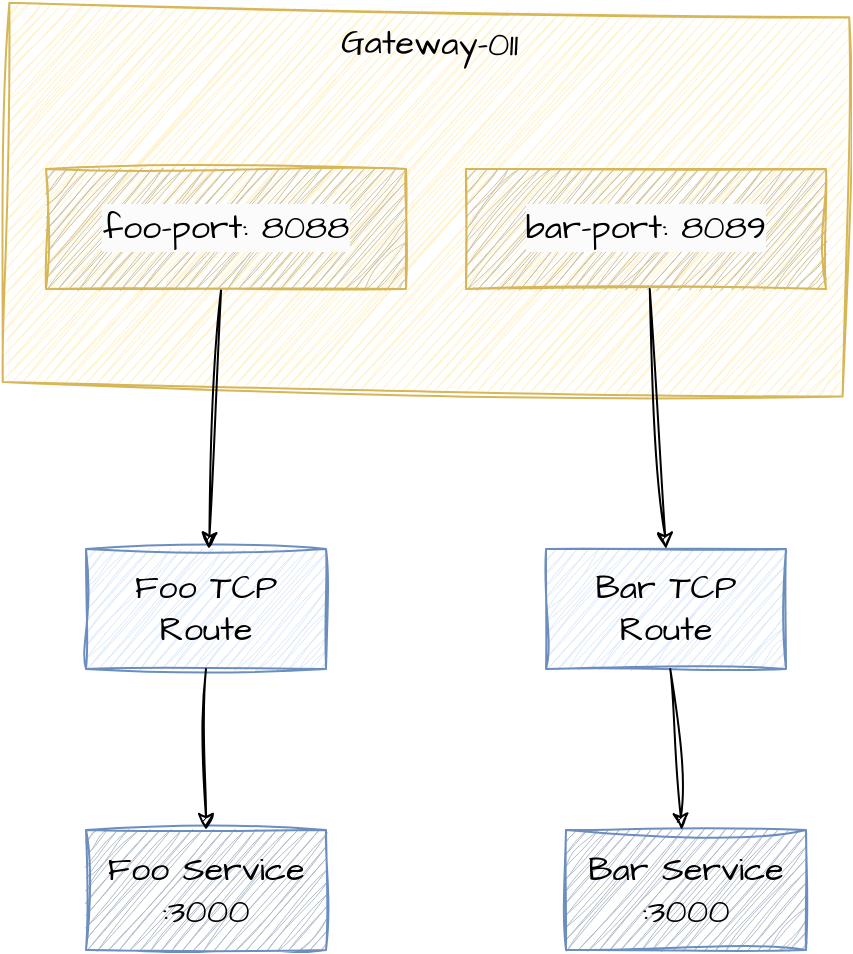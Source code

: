 <mxfile version="24.4.0" type="device">
  <diagram name="Page-1" id="brPqJJqTpcydlKF0_LWD">
    <mxGraphModel dx="1128" dy="1040" grid="0" gridSize="10" guides="1" tooltips="1" connect="1" arrows="1" fold="1" page="1" pageScale="1" pageWidth="850" pageHeight="1100" math="0" shadow="0">
      <root>
        <mxCell id="0" />
        <mxCell id="1" parent="0" />
        <mxCell id="1sYAn4Rl1NzDRTQxZrzu-1" value="Gateway-011" style="rounded=0;whiteSpace=wrap;html=1;sketch=1;hachureGap=4;jiggle=2;curveFitting=1;fontFamily=Architects Daughter;fontSource=https%3A%2F%2Ffonts.googleapis.com%2Fcss%3Ffamily%3DArchitects%2BDaughter;verticalAlign=top;fontSize=17;rotation=1;fillColor=#fff2cc;strokeColor=#d6b656;" vertex="1" parent="1">
          <mxGeometry x="190" y="110" width="420" height="189.65" as="geometry" />
        </mxCell>
        <mxCell id="1sYAn4Rl1NzDRTQxZrzu-4" value="Foo TCP Route" style="rounded=0;whiteSpace=wrap;html=1;sketch=1;hachureGap=4;jiggle=2;curveFitting=1;fontFamily=Architects Daughter;fontSource=https%3A%2F%2Ffonts.googleapis.com%2Fcss%3Ffamily%3DArchitects%2BDaughter;fontSize=17;fillColor=#dae8fc;strokeColor=#6c8ebf;" vertex="1" parent="1">
          <mxGeometry x="230" y="379.48" width="120" height="60" as="geometry" />
        </mxCell>
        <mxCell id="1sYAn4Rl1NzDRTQxZrzu-5" value="Foo Service&lt;div&gt;:3000&lt;/div&gt;" style="rounded=0;whiteSpace=wrap;html=1;sketch=1;hachureGap=4;jiggle=2;curveFitting=1;fontFamily=Architects Daughter;fontSource=https%3A%2F%2Ffonts.googleapis.com%2Fcss%3Ffamily%3DArchitects%2BDaughter;fontSize=17;fillColor=#B0BCCC;strokeColor=#6c8ebf;" vertex="1" parent="1">
          <mxGeometry x="230" y="520" width="120" height="60" as="geometry" />
        </mxCell>
        <mxCell id="1sYAn4Rl1NzDRTQxZrzu-6" value="Bar Service&lt;div&gt;:3000&lt;/div&gt;" style="rounded=0;whiteSpace=wrap;html=1;sketch=1;hachureGap=4;jiggle=2;curveFitting=1;fontFamily=Architects Daughter;fontSource=https%3A%2F%2Ffonts.googleapis.com%2Fcss%3Ffamily%3DArchitects%2BDaughter;fontSize=17;fillColor=#B0BCCC;strokeColor=#6c8ebf;" vertex="1" parent="1">
          <mxGeometry x="470" y="520" width="120" height="60" as="geometry" />
        </mxCell>
        <mxCell id="1sYAn4Rl1NzDRTQxZrzu-7" value="Bar TCP Route" style="rounded=0;whiteSpace=wrap;html=1;sketch=1;hachureGap=4;jiggle=2;curveFitting=1;fontFamily=Architects Daughter;fontSource=https%3A%2F%2Ffonts.googleapis.com%2Fcss%3Ffamily%3DArchitects%2BDaughter;fontSize=17;fillColor=#dae8fc;strokeColor=#6c8ebf;" vertex="1" parent="1">
          <mxGeometry x="460" y="379.48" width="120" height="60" as="geometry" />
        </mxCell>
        <mxCell id="1sYAn4Rl1NzDRTQxZrzu-8" value="" style="endArrow=classic;html=1;rounded=0;sketch=1;hachureGap=4;jiggle=2;curveFitting=1;fontFamily=Architects Daughter;fontSource=https%3A%2F%2Ffonts.googleapis.com%2Fcss%3Ffamily%3DArchitects%2BDaughter;exitX=0.5;exitY=1;exitDx=0;exitDy=0;" edge="1" parent="1" source="1sYAn4Rl1NzDRTQxZrzu-4" target="1sYAn4Rl1NzDRTQxZrzu-5">
          <mxGeometry width="50" height="50" relative="1" as="geometry">
            <mxPoint x="220" y="719.48" as="sourcePoint" />
            <mxPoint x="270" y="669.48" as="targetPoint" />
          </mxGeometry>
        </mxCell>
        <mxCell id="1sYAn4Rl1NzDRTQxZrzu-9" value="" style="endArrow=classic;html=1;rounded=0;sketch=1;hachureGap=4;jiggle=2;curveFitting=1;fontFamily=Architects Daughter;fontSource=https%3A%2F%2Ffonts.googleapis.com%2Fcss%3Ffamily%3DArchitects%2BDaughter;" edge="1" parent="1" source="1sYAn4Rl1NzDRTQxZrzu-7" target="1sYAn4Rl1NzDRTQxZrzu-6">
          <mxGeometry width="50" height="50" relative="1" as="geometry">
            <mxPoint x="620" y="519.48" as="sourcePoint" />
            <mxPoint x="670" y="469.48" as="targetPoint" />
          </mxGeometry>
        </mxCell>
        <mxCell id="1sYAn4Rl1NzDRTQxZrzu-14" value="&lt;span style=&quot;color: rgb(0, 0, 0); font-family: &amp;quot;Architects Daughter&amp;quot;; font-size: 17px; font-style: normal; font-variant-ligatures: normal; font-variant-caps: normal; font-weight: 400; letter-spacing: normal; orphans: 2; text-align: center; text-indent: 0px; text-transform: none; widows: 2; word-spacing: 0px; -webkit-text-stroke-width: 0px; white-space: normal; background-color: rgb(251, 251, 251); text-decoration-thickness: initial; text-decoration-style: initial; text-decoration-color: initial; display: inline !important; float: none;&quot;&gt;bar-port: 8089&lt;/span&gt;" style="rounded=0;whiteSpace=wrap;html=1;sketch=1;hachureGap=4;jiggle=2;curveFitting=1;fontFamily=Architects Daughter;fontSource=https%3A%2F%2Ffonts.googleapis.com%2Fcss%3Ffamily%3DArchitects%2BDaughter;fillColor=#CCC2A3;strokeColor=#d6b656;" vertex="1" parent="1">
          <mxGeometry x="420" y="189.48" width="180" height="60" as="geometry" />
        </mxCell>
        <mxCell id="1sYAn4Rl1NzDRTQxZrzu-15" value="" style="endArrow=classic;html=1;rounded=0;sketch=1;hachureGap=4;jiggle=2;curveFitting=1;fontFamily=Architects Daughter;fontSource=https%3A%2F%2Ffonts.googleapis.com%2Fcss%3Ffamily%3DArchitects%2BDaughter;" edge="1" parent="1" target="1sYAn4Rl1NzDRTQxZrzu-4">
          <mxGeometry width="50" height="50" relative="1" as="geometry">
            <mxPoint x="297.568" y="249.48" as="sourcePoint" />
            <mxPoint x="280" y="669.48" as="targetPoint" />
          </mxGeometry>
        </mxCell>
        <mxCell id="1sYAn4Rl1NzDRTQxZrzu-16" value="" style="endArrow=classic;html=1;rounded=0;sketch=1;hachureGap=4;jiggle=2;curveFitting=1;fontFamily=Architects Daughter;fontSource=https%3A%2F%2Ffonts.googleapis.com%2Fcss%3Ffamily%3DArchitects%2BDaughter;entryX=0.5;entryY=0;entryDx=0;entryDy=0;" edge="1" parent="1" source="1sYAn4Rl1NzDRTQxZrzu-14" target="1sYAn4Rl1NzDRTQxZrzu-7">
          <mxGeometry width="50" height="50" relative="1" as="geometry">
            <mxPoint x="520" y="739.48" as="sourcePoint" />
            <mxPoint x="570" y="689.48" as="targetPoint" />
          </mxGeometry>
        </mxCell>
        <mxCell id="1sYAn4Rl1NzDRTQxZrzu-17" value="&lt;span style=&quot;color: rgb(0, 0, 0); font-family: &amp;quot;Architects Daughter&amp;quot;; font-size: 17px; font-style: normal; font-variant-ligatures: normal; font-variant-caps: normal; font-weight: 400; letter-spacing: normal; orphans: 2; text-align: center; text-indent: 0px; text-transform: none; widows: 2; word-spacing: 0px; -webkit-text-stroke-width: 0px; white-space: normal; background-color: rgb(251, 251, 251); text-decoration-thickness: initial; text-decoration-style: initial; text-decoration-color: initial; display: inline !important; float: none;&quot;&gt;foo-port: 8088&lt;/span&gt;" style="rounded=0;whiteSpace=wrap;html=1;sketch=1;hachureGap=4;jiggle=2;curveFitting=1;fontFamily=Architects Daughter;fontSource=https%3A%2F%2Ffonts.googleapis.com%2Fcss%3Ffamily%3DArchitects%2BDaughter;fillColor=#CCC2A3;strokeColor=#d6b656;" vertex="1" parent="1">
          <mxGeometry x="210" y="189.48" width="180" height="60" as="geometry" />
        </mxCell>
      </root>
    </mxGraphModel>
  </diagram>
</mxfile>
